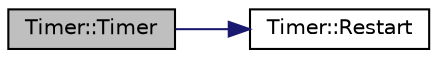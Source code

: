digraph "Timer::Timer"
{
 // LATEX_PDF_SIZE
  edge [fontname="Helvetica",fontsize="10",labelfontname="Helvetica",labelfontsize="10"];
  node [fontname="Helvetica",fontsize="10",shape=record];
  rankdir="LR";
  Node1 [label="Timer::Timer",height=0.2,width=0.4,color="black", fillcolor="grey75", style="filled", fontcolor="black",tooltip=" "];
  Node1 -> Node2 [color="midnightblue",fontsize="10",style="solid",fontname="Helvetica"];
  Node2 [label="Timer::Restart",height=0.2,width=0.4,color="black", fillcolor="white", style="filled",URL="$class_timer.html#aa7e5e4473d85750e16f61ce7adc42b91",tooltip=" "];
}
